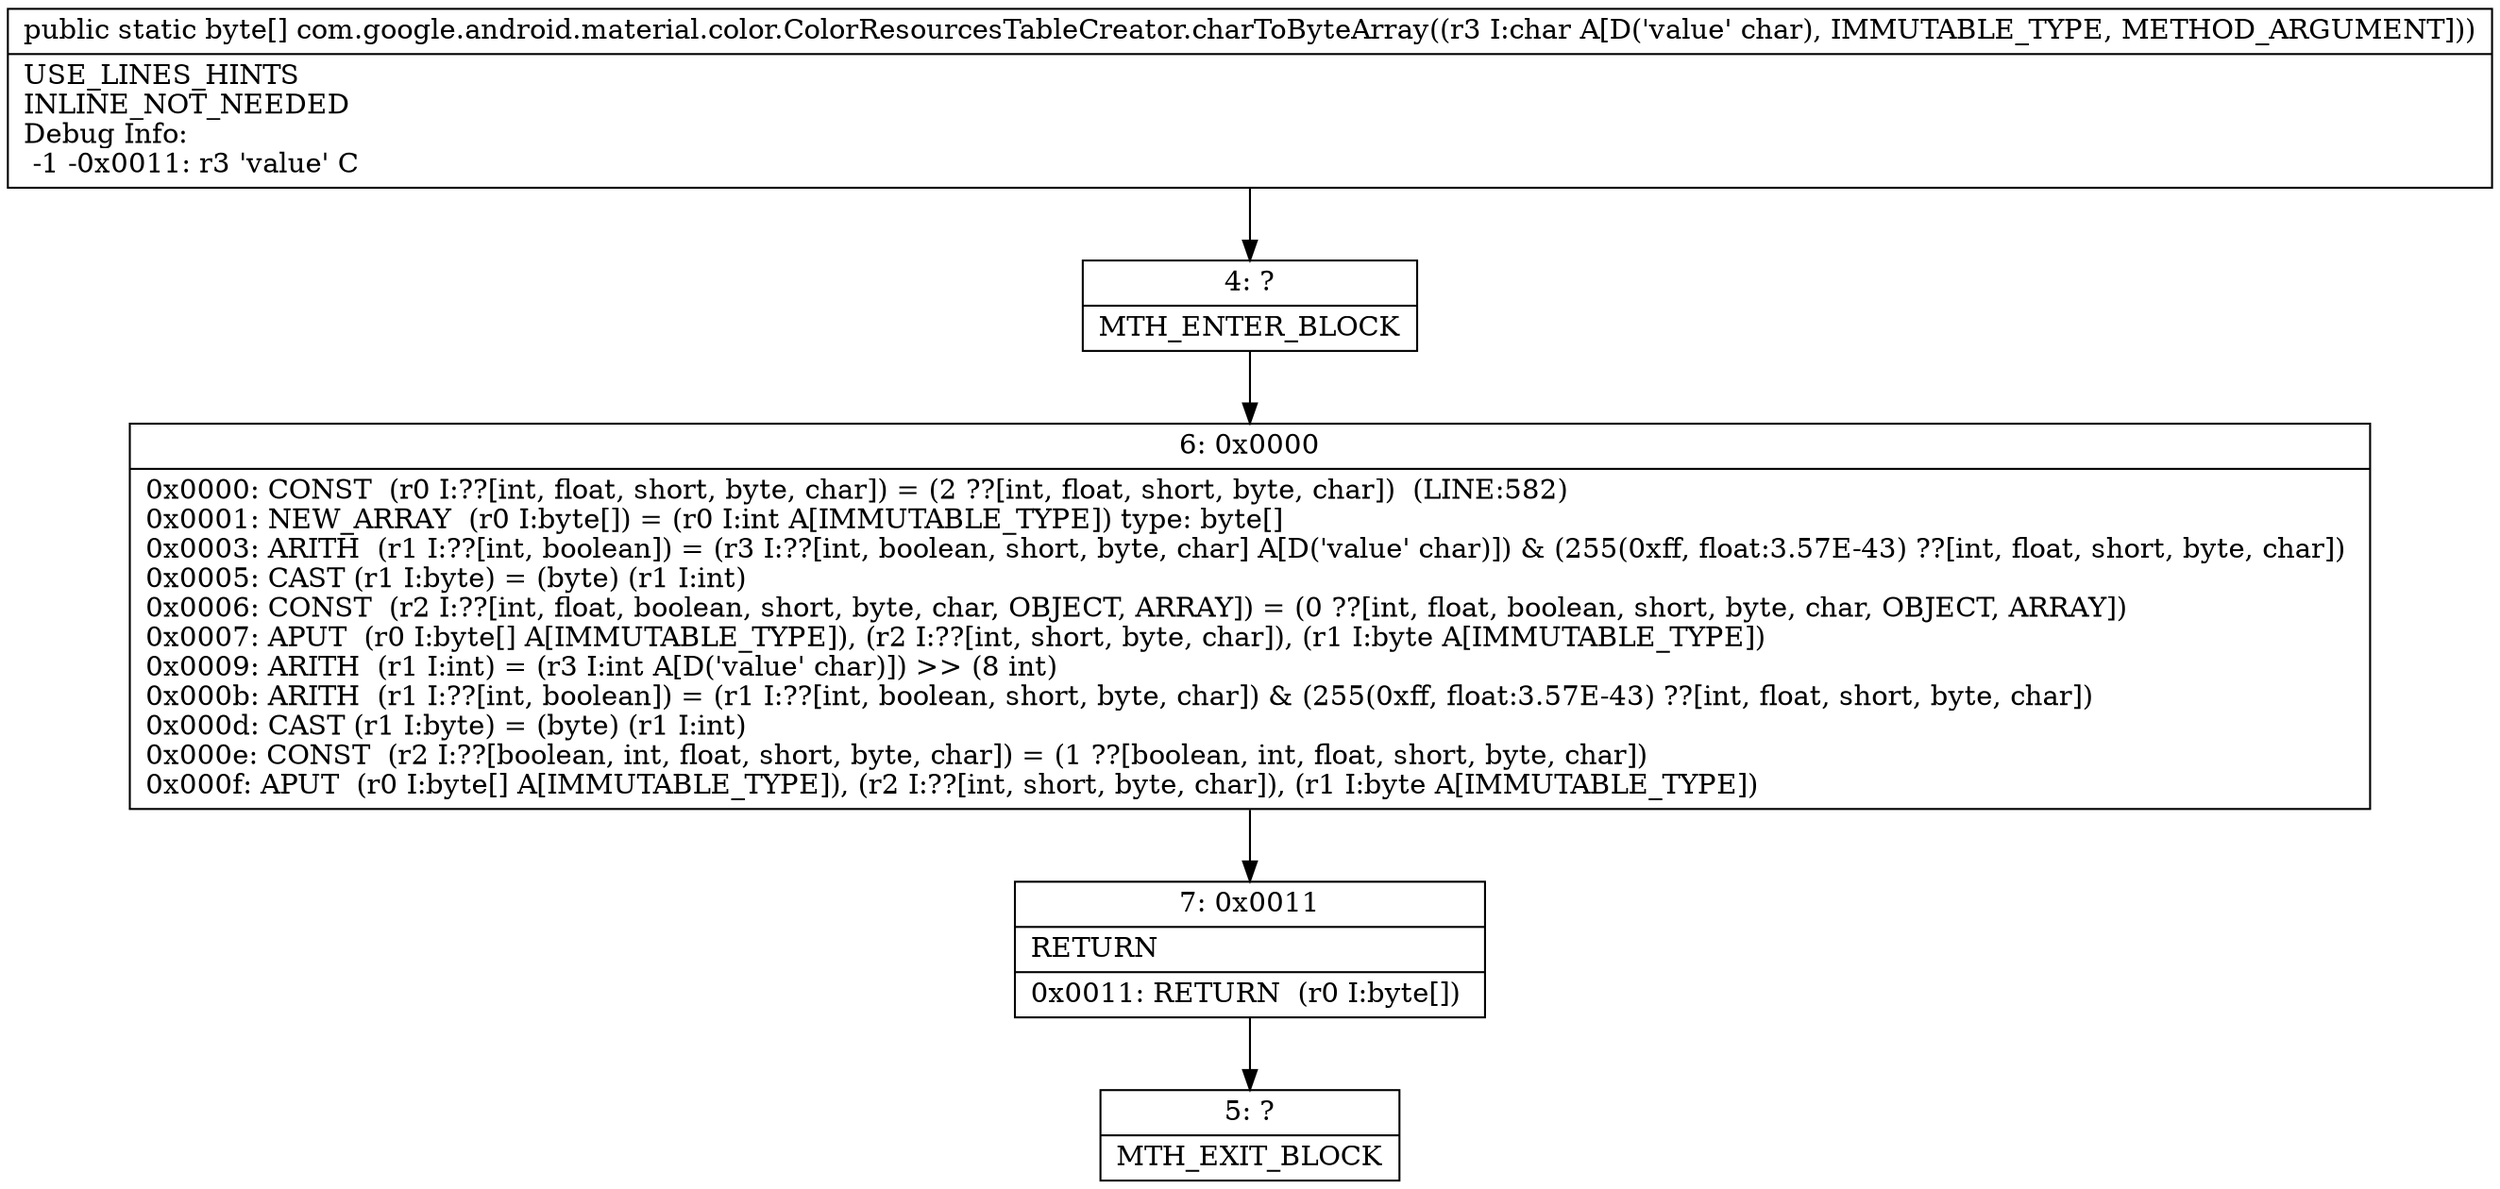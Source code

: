 digraph "CFG forcom.google.android.material.color.ColorResourcesTableCreator.charToByteArray(C)[B" {
Node_4 [shape=record,label="{4\:\ ?|MTH_ENTER_BLOCK\l}"];
Node_6 [shape=record,label="{6\:\ 0x0000|0x0000: CONST  (r0 I:??[int, float, short, byte, char]) = (2 ??[int, float, short, byte, char])  (LINE:582)\l0x0001: NEW_ARRAY  (r0 I:byte[]) = (r0 I:int A[IMMUTABLE_TYPE]) type: byte[] \l0x0003: ARITH  (r1 I:??[int, boolean]) = (r3 I:??[int, boolean, short, byte, char] A[D('value' char)]) & (255(0xff, float:3.57E\-43) ??[int, float, short, byte, char]) \l0x0005: CAST (r1 I:byte) = (byte) (r1 I:int) \l0x0006: CONST  (r2 I:??[int, float, boolean, short, byte, char, OBJECT, ARRAY]) = (0 ??[int, float, boolean, short, byte, char, OBJECT, ARRAY]) \l0x0007: APUT  (r0 I:byte[] A[IMMUTABLE_TYPE]), (r2 I:??[int, short, byte, char]), (r1 I:byte A[IMMUTABLE_TYPE]) \l0x0009: ARITH  (r1 I:int) = (r3 I:int A[D('value' char)]) \>\> (8 int) \l0x000b: ARITH  (r1 I:??[int, boolean]) = (r1 I:??[int, boolean, short, byte, char]) & (255(0xff, float:3.57E\-43) ??[int, float, short, byte, char]) \l0x000d: CAST (r1 I:byte) = (byte) (r1 I:int) \l0x000e: CONST  (r2 I:??[boolean, int, float, short, byte, char]) = (1 ??[boolean, int, float, short, byte, char]) \l0x000f: APUT  (r0 I:byte[] A[IMMUTABLE_TYPE]), (r2 I:??[int, short, byte, char]), (r1 I:byte A[IMMUTABLE_TYPE]) \l}"];
Node_7 [shape=record,label="{7\:\ 0x0011|RETURN\l|0x0011: RETURN  (r0 I:byte[]) \l}"];
Node_5 [shape=record,label="{5\:\ ?|MTH_EXIT_BLOCK\l}"];
MethodNode[shape=record,label="{public static byte[] com.google.android.material.color.ColorResourcesTableCreator.charToByteArray((r3 I:char A[D('value' char), IMMUTABLE_TYPE, METHOD_ARGUMENT]))  | USE_LINES_HINTS\lINLINE_NOT_NEEDED\lDebug Info:\l  \-1 \-0x0011: r3 'value' C\l}"];
MethodNode -> Node_4;Node_4 -> Node_6;
Node_6 -> Node_7;
Node_7 -> Node_5;
}

